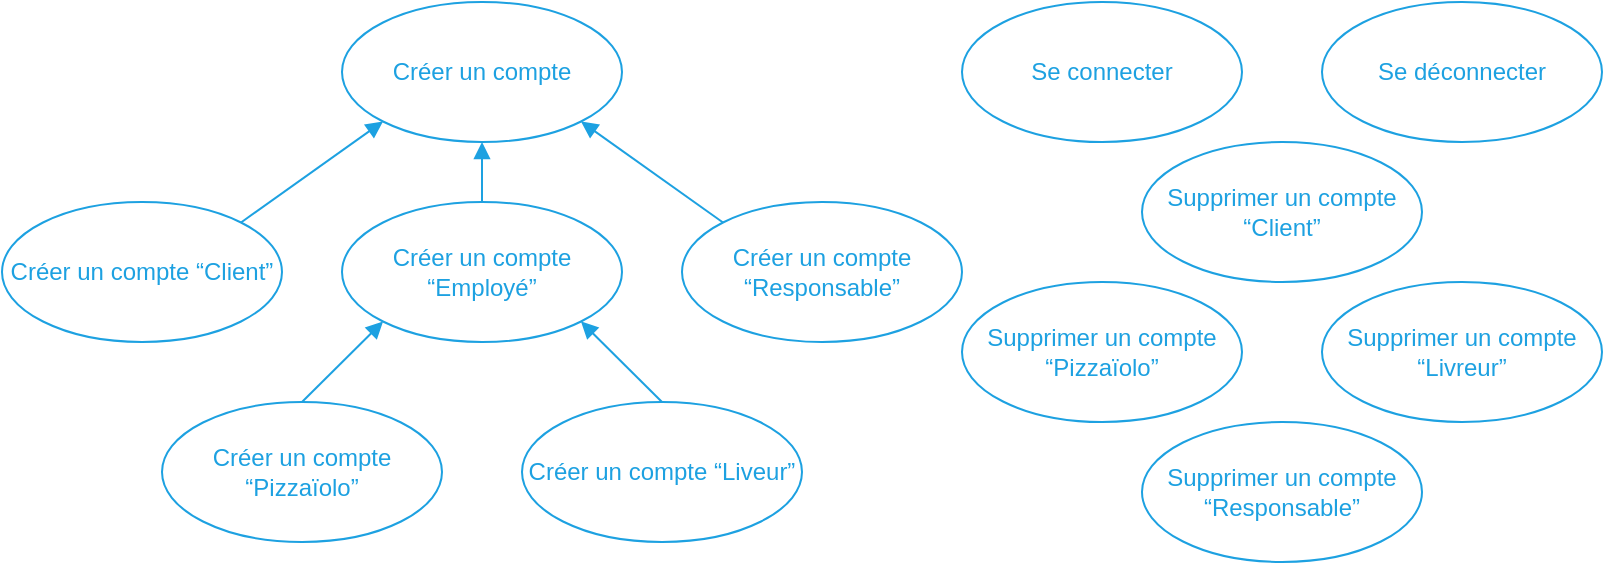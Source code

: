 <mxfile>
    <diagram id="S3KQ6_6wW9h8_aYrXfJG" name="Page-1">
        <mxGraphModel dx="706" dy="735" grid="1" gridSize="10" guides="1" tooltips="1" connect="1" arrows="1" fold="1" page="1" pageScale="1" pageWidth="827" pageHeight="1169" math="0" shadow="0">
            <root>
                <mxCell id="0"/>
                <mxCell id="1" parent="0"/>
                <mxCell id="7" value="&lt;font color=&quot;#1da1e1&quot;&gt;Créer un compte&lt;/font&gt;" style="ellipse;whiteSpace=wrap;html=1;fillColor=none;strokeColor=#1DA1E1;" parent="1" vertex="1">
                    <mxGeometry x="180" y="10" width="140" height="70" as="geometry"/>
                </mxCell>
                <mxCell id="8" value="&lt;font color=&quot;#1da1e1&quot;&gt;Se connecter&lt;/font&gt;" style="ellipse;whiteSpace=wrap;html=1;fillColor=none;strokeColor=#1DA1E1;" parent="1" vertex="1">
                    <mxGeometry x="490" y="10" width="140" height="70" as="geometry"/>
                </mxCell>
                <mxCell id="17" style="edgeStyle=none;rounded=0;orthogonalLoop=1;jettySize=auto;html=1;exitX=1;exitY=0;exitDx=0;exitDy=0;entryX=0;entryY=1;entryDx=0;entryDy=0;endArrow=block;endFill=1;strokeColor=#1DA1E1;" parent="1" source="9" target="7" edge="1">
                    <mxGeometry relative="1" as="geometry"/>
                </mxCell>
                <mxCell id="9" value="&lt;font color=&quot;#1da1e1&quot;&gt;Créer un compte “Client”&lt;/font&gt;" style="ellipse;whiteSpace=wrap;html=1;fillColor=none;strokeColor=#1DA1E1;" parent="1" vertex="1">
                    <mxGeometry x="10" y="110" width="140" height="70" as="geometry"/>
                </mxCell>
                <mxCell id="16" style="edgeStyle=none;rounded=0;orthogonalLoop=1;jettySize=auto;html=1;exitX=0.5;exitY=0;exitDx=0;exitDy=0;entryX=0.5;entryY=1;entryDx=0;entryDy=0;endArrow=block;endFill=1;strokeColor=#1DA1E1;" parent="1" source="10" target="7" edge="1">
                    <mxGeometry relative="1" as="geometry"/>
                </mxCell>
                <mxCell id="10" value="&lt;span style=&quot;color: rgb(29 , 161 , 225)&quot;&gt;Créer un compte “Employé”&lt;/span&gt;" style="ellipse;whiteSpace=wrap;html=1;fillColor=none;strokeColor=#1DA1E1;" parent="1" vertex="1">
                    <mxGeometry x="180" y="110" width="140" height="70" as="geometry"/>
                </mxCell>
                <mxCell id="18" style="edgeStyle=none;rounded=0;orthogonalLoop=1;jettySize=auto;html=1;exitX=0;exitY=0;exitDx=0;exitDy=0;entryX=1;entryY=1;entryDx=0;entryDy=0;endArrow=block;endFill=1;strokeColor=#1DA1E1;" parent="1" source="11" target="7" edge="1">
                    <mxGeometry relative="1" as="geometry"/>
                </mxCell>
                <mxCell id="11" value="&lt;span style=&quot;color: rgb(29 , 161 , 225)&quot;&gt;Créer un compte “Responsable”&lt;/span&gt;" style="ellipse;whiteSpace=wrap;html=1;fillColor=none;strokeColor=#1DA1E1;" parent="1" vertex="1">
                    <mxGeometry x="350" y="110" width="140" height="70" as="geometry"/>
                </mxCell>
                <mxCell id="14" style="rounded=0;orthogonalLoop=1;jettySize=auto;html=1;exitX=0.5;exitY=0;exitDx=0;exitDy=0;endArrow=block;endFill=1;strokeColor=#1DA1E1;entryX=0;entryY=1;entryDx=0;entryDy=0;" parent="1" source="12" target="10" edge="1">
                    <mxGeometry relative="1" as="geometry"/>
                </mxCell>
                <mxCell id="12" value="&lt;span style=&quot;color: rgb(29 , 161 , 225)&quot;&gt;Créer un compte “Pizzaïolo”&lt;/span&gt;" style="ellipse;whiteSpace=wrap;html=1;fillColor=none;strokeColor=#1DA1E1;" parent="1" vertex="1">
                    <mxGeometry x="90" y="210" width="140" height="70" as="geometry"/>
                </mxCell>
                <mxCell id="15" style="edgeStyle=none;rounded=0;orthogonalLoop=1;jettySize=auto;html=1;exitX=0.5;exitY=0;exitDx=0;exitDy=0;entryX=1;entryY=1;entryDx=0;entryDy=0;endArrow=block;endFill=1;strokeColor=#1DA1E1;" parent="1" source="13" target="10" edge="1">
                    <mxGeometry relative="1" as="geometry"/>
                </mxCell>
                <mxCell id="13" value="&lt;span style=&quot;color: rgb(29 , 161 , 225)&quot;&gt;Créer un compte “Liveur”&lt;/span&gt;" style="ellipse;whiteSpace=wrap;html=1;fillColor=none;strokeColor=#1DA1E1;" parent="1" vertex="1">
                    <mxGeometry x="270" y="210" width="140" height="70" as="geometry"/>
                </mxCell>
                <mxCell id="19" value="&lt;font color=&quot;#1da1e1&quot;&gt;Se déconnecter&lt;/font&gt;" style="ellipse;whiteSpace=wrap;html=1;fillColor=none;strokeColor=#1DA1E1;" parent="1" vertex="1">
                    <mxGeometry x="670" y="10" width="140" height="70" as="geometry"/>
                </mxCell>
                <mxCell id="20" value="&lt;font color=&quot;#1da1e1&quot;&gt;Supprimer un compte “Client”&lt;/font&gt;" style="ellipse;whiteSpace=wrap;html=1;fillColor=none;strokeColor=#1DA1E1;" vertex="1" parent="1">
                    <mxGeometry x="580" y="80" width="140" height="70" as="geometry"/>
                </mxCell>
                <mxCell id="23" value="&lt;font color=&quot;#1da1e1&quot;&gt;Supprimer un compte “Pizzaïolo”&lt;/font&gt;" style="ellipse;whiteSpace=wrap;html=1;fillColor=none;strokeColor=#1DA1E1;" vertex="1" parent="1">
                    <mxGeometry x="490" y="150" width="140" height="70" as="geometry"/>
                </mxCell>
                <mxCell id="24" value="&lt;font color=&quot;#1da1e1&quot;&gt;Supprimer un compte “Livreur”&lt;/font&gt;" style="ellipse;whiteSpace=wrap;html=1;fillColor=none;strokeColor=#1DA1E1;" vertex="1" parent="1">
                    <mxGeometry x="670" y="150" width="140" height="70" as="geometry"/>
                </mxCell>
                <mxCell id="25" value="&lt;font color=&quot;#1da1e1&quot;&gt;Supprimer un compte “Responsable”&lt;/font&gt;" style="ellipse;whiteSpace=wrap;html=1;fillColor=none;strokeColor=#1DA1E1;" vertex="1" parent="1">
                    <mxGeometry x="580" y="220" width="140" height="70" as="geometry"/>
                </mxCell>
            </root>
        </mxGraphModel>
    </diagram>
</mxfile>